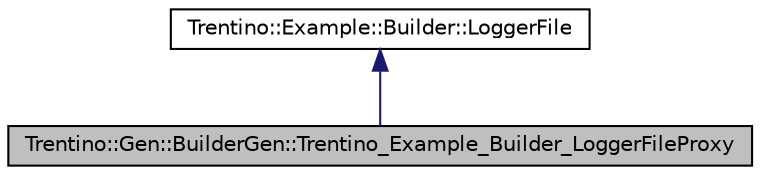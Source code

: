 digraph G
{
  edge [fontname="Helvetica",fontsize="10",labelfontname="Helvetica",labelfontsize="10"];
  node [fontname="Helvetica",fontsize="10",shape=record];
  Node1 [label="Trentino::Gen::BuilderGen::Trentino_Example_Builder_LoggerFileProxy",height=0.2,width=0.4,color="black", fillcolor="grey75", style="filled" fontcolor="black"];
  Node2 -> Node1 [dir="back",color="midnightblue",fontsize="10",style="solid",fontname="Helvetica"];
  Node2 [label="Trentino::Example::Builder::LoggerFile",height=0.2,width=0.4,color="black", fillcolor="white", style="filled",URL="$class_trentino_1_1_example_1_1_builder_1_1_logger_file.html",tooltip="LogFile interface testcode."];
}
